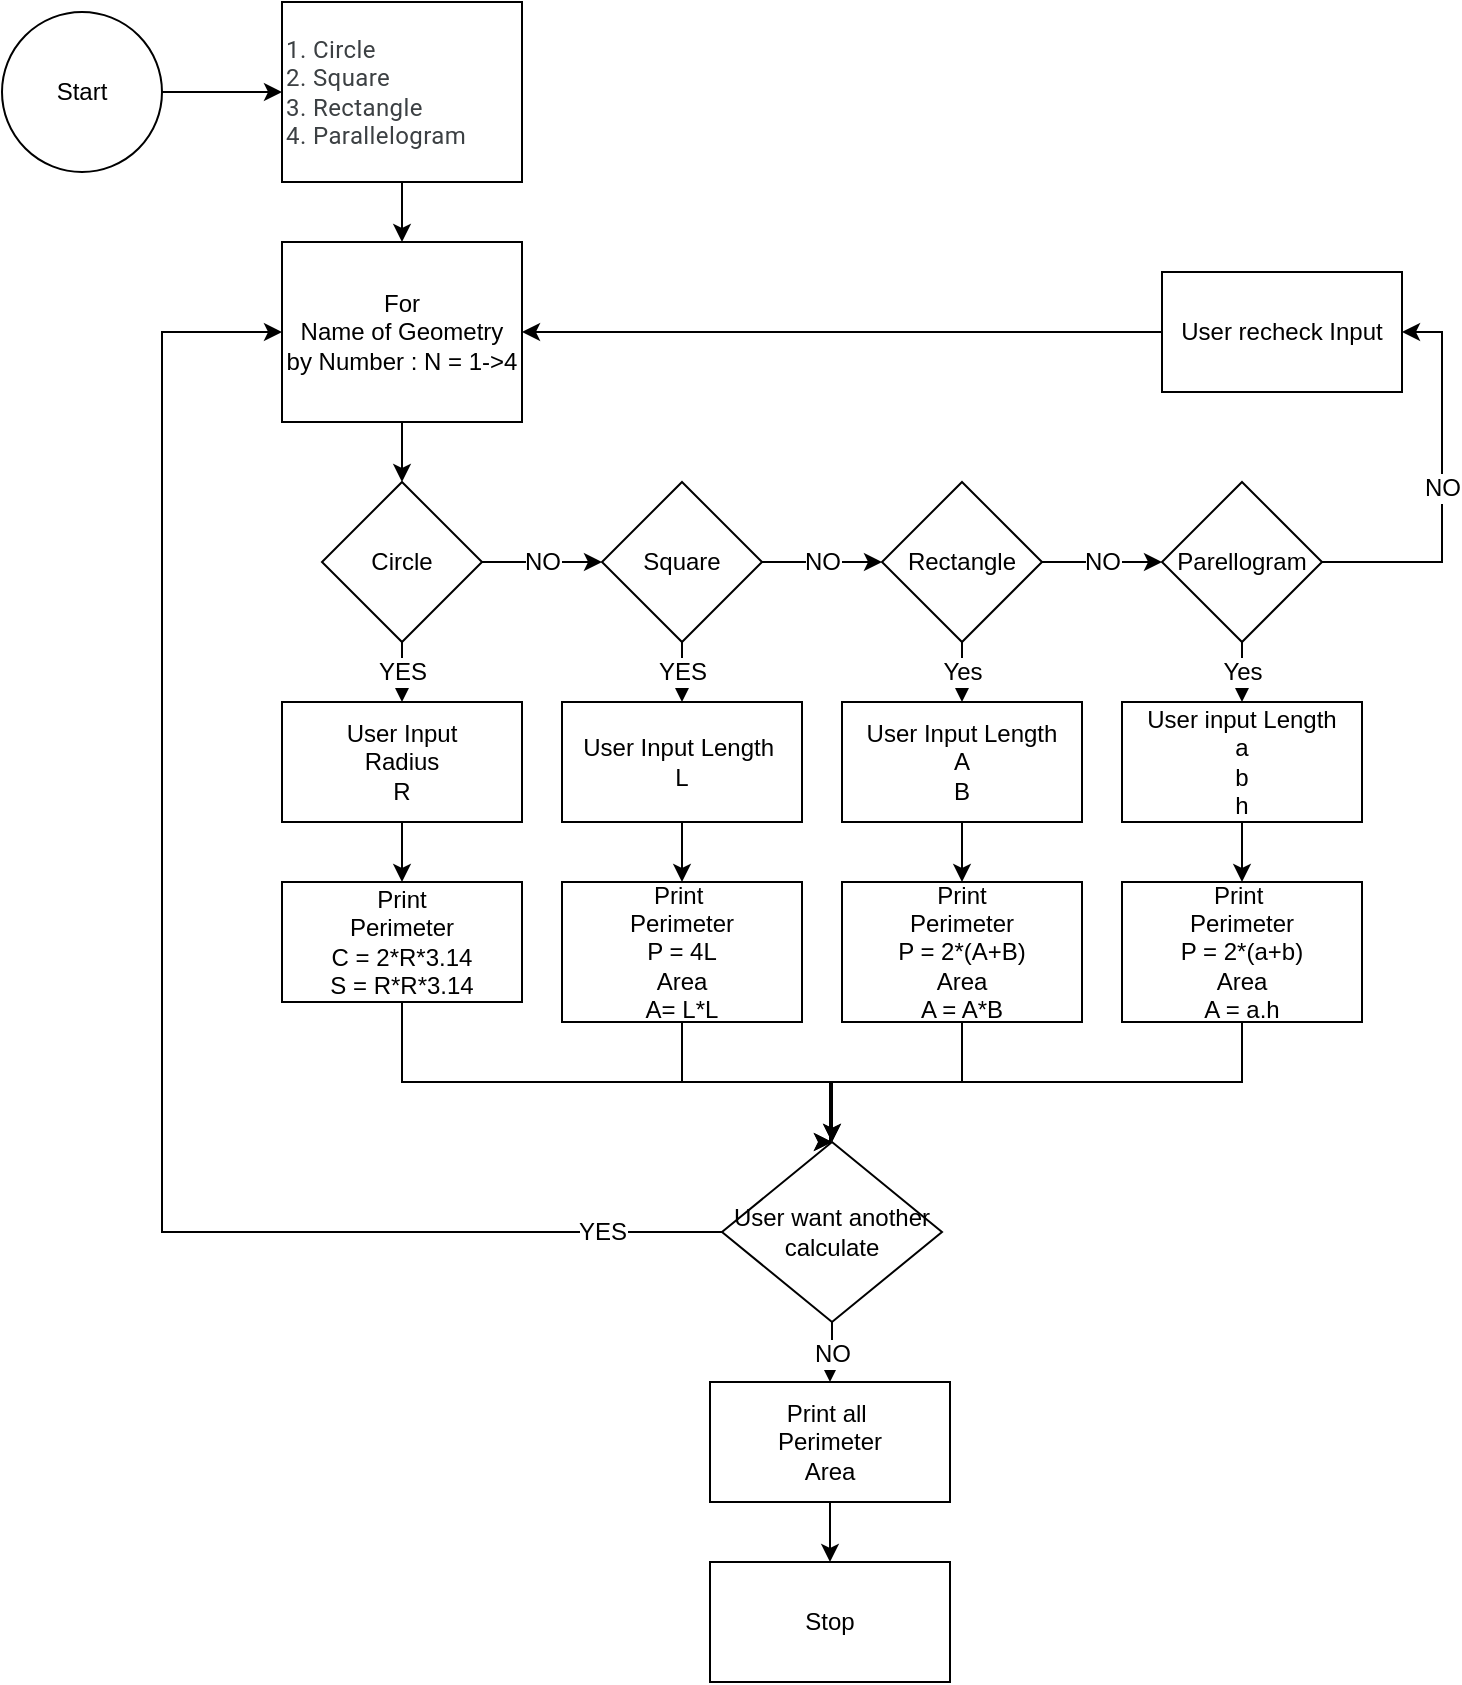 <mxfile version="13.8.7" type="github">
  <diagram id="C5RBs43oDa-KdzZeNtuy" name="Page-1">
    <mxGraphModel dx="866" dy="522" grid="1" gridSize="10" guides="1" tooltips="1" connect="1" arrows="1" fold="1" page="1" pageScale="1" pageWidth="827" pageHeight="1169" math="0" shadow="0">
      <root>
        <mxCell id="WIyWlLk6GJQsqaUBKTNV-0" />
        <mxCell id="WIyWlLk6GJQsqaUBKTNV-1" parent="WIyWlLk6GJQsqaUBKTNV-0" />
        <mxCell id="SzNEzdbq35BOsvhFyTJQ-2" value="" style="edgeStyle=orthogonalEdgeStyle;rounded=0;orthogonalLoop=1;jettySize=auto;html=1;fontSize=12;" edge="1" parent="WIyWlLk6GJQsqaUBKTNV-1" source="SzNEzdbq35BOsvhFyTJQ-0" target="SzNEzdbq35BOsvhFyTJQ-1">
          <mxGeometry relative="1" as="geometry" />
        </mxCell>
        <mxCell id="SzNEzdbq35BOsvhFyTJQ-0" value="Start" style="ellipse;whiteSpace=wrap;html=1;aspect=fixed;fontSize=12;" vertex="1" parent="WIyWlLk6GJQsqaUBKTNV-1">
          <mxGeometry y="5" width="80" height="80" as="geometry" />
        </mxCell>
        <mxCell id="SzNEzdbq35BOsvhFyTJQ-4" value="" style="edgeStyle=orthogonalEdgeStyle;rounded=0;orthogonalLoop=1;jettySize=auto;html=1;fontSize=12;" edge="1" parent="WIyWlLk6GJQsqaUBKTNV-1" source="SzNEzdbq35BOsvhFyTJQ-1" target="SzNEzdbq35BOsvhFyTJQ-3">
          <mxGeometry relative="1" as="geometry" />
        </mxCell>
        <mxCell id="SzNEzdbq35BOsvhFyTJQ-1" value="&lt;span style=&quot;color: rgb(60 , 64 , 67) ; font-family: &amp;#34;roboto&amp;#34; , &amp;#34;arial&amp;#34; , sans-serif ; font-size: 12px ; letter-spacing: 0.2px&quot;&gt;1. Circle&lt;br style=&quot;font-size: 12px&quot;&gt;2. Square &lt;br&gt;3. Rectangle &lt;br&gt;4. Parallelogram&lt;/span&gt;" style="whiteSpace=wrap;html=1;fontSize=12;align=left;" vertex="1" parent="WIyWlLk6GJQsqaUBKTNV-1">
          <mxGeometry x="140" width="120" height="90" as="geometry" />
        </mxCell>
        <mxCell id="SzNEzdbq35BOsvhFyTJQ-43" style="edgeStyle=orthogonalEdgeStyle;rounded=0;orthogonalLoop=1;jettySize=auto;html=1;entryX=0.5;entryY=0;entryDx=0;entryDy=0;fontSize=12;" edge="1" parent="WIyWlLk6GJQsqaUBKTNV-1" source="SzNEzdbq35BOsvhFyTJQ-3" target="SzNEzdbq35BOsvhFyTJQ-9">
          <mxGeometry relative="1" as="geometry" />
        </mxCell>
        <mxCell id="SzNEzdbq35BOsvhFyTJQ-3" value="For&lt;br&gt;Name of Geometry&lt;br&gt;by Number : N = 1-&amp;gt;4" style="whiteSpace=wrap;html=1;" vertex="1" parent="WIyWlLk6GJQsqaUBKTNV-1">
          <mxGeometry x="140" y="120" width="120" height="90" as="geometry" />
        </mxCell>
        <mxCell id="SzNEzdbq35BOsvhFyTJQ-14" value="YES" style="edgeStyle=orthogonalEdgeStyle;rounded=0;orthogonalLoop=1;jettySize=auto;html=1;fontSize=12;" edge="1" parent="WIyWlLk6GJQsqaUBKTNV-1" source="SzNEzdbq35BOsvhFyTJQ-9" target="SzNEzdbq35BOsvhFyTJQ-13">
          <mxGeometry relative="1" as="geometry" />
        </mxCell>
        <mxCell id="SzNEzdbq35BOsvhFyTJQ-18" value="NO" style="edgeStyle=orthogonalEdgeStyle;rounded=0;orthogonalLoop=1;jettySize=auto;html=1;fontSize=12;" edge="1" parent="WIyWlLk6GJQsqaUBKTNV-1" source="SzNEzdbq35BOsvhFyTJQ-9" target="SzNEzdbq35BOsvhFyTJQ-17">
          <mxGeometry relative="1" as="geometry" />
        </mxCell>
        <mxCell id="SzNEzdbq35BOsvhFyTJQ-9" value="Circle" style="rhombus;whiteSpace=wrap;html=1;" vertex="1" parent="WIyWlLk6GJQsqaUBKTNV-1">
          <mxGeometry x="160" y="240" width="80" height="80" as="geometry" />
        </mxCell>
        <mxCell id="SzNEzdbq35BOsvhFyTJQ-16" value="" style="edgeStyle=orthogonalEdgeStyle;rounded=0;orthogonalLoop=1;jettySize=auto;html=1;fontSize=12;" edge="1" parent="WIyWlLk6GJQsqaUBKTNV-1" source="SzNEzdbq35BOsvhFyTJQ-13" target="SzNEzdbq35BOsvhFyTJQ-15">
          <mxGeometry relative="1" as="geometry" />
        </mxCell>
        <mxCell id="SzNEzdbq35BOsvhFyTJQ-13" value="User Input &lt;br&gt;Radius&lt;br&gt;R" style="whiteSpace=wrap;html=1;" vertex="1" parent="WIyWlLk6GJQsqaUBKTNV-1">
          <mxGeometry x="140" y="350" width="120" height="60" as="geometry" />
        </mxCell>
        <mxCell id="SzNEzdbq35BOsvhFyTJQ-50" style="edgeStyle=orthogonalEdgeStyle;rounded=0;orthogonalLoop=1;jettySize=auto;html=1;entryX=0.5;entryY=0;entryDx=0;entryDy=0;fontSize=12;" edge="1" parent="WIyWlLk6GJQsqaUBKTNV-1" source="SzNEzdbq35BOsvhFyTJQ-15" target="SzNEzdbq35BOsvhFyTJQ-47">
          <mxGeometry relative="1" as="geometry">
            <Array as="points">
              <mxPoint x="200" y="540" />
              <mxPoint x="414" y="540" />
            </Array>
          </mxGeometry>
        </mxCell>
        <mxCell id="SzNEzdbq35BOsvhFyTJQ-15" value="Print &lt;br&gt;Perimeter&lt;br&gt;C = 2*R*3.14&lt;br&gt;S = R*R*3.14" style="whiteSpace=wrap;html=1;" vertex="1" parent="WIyWlLk6GJQsqaUBKTNV-1">
          <mxGeometry x="140" y="440" width="120" height="60" as="geometry" />
        </mxCell>
        <mxCell id="SzNEzdbq35BOsvhFyTJQ-20" value="YES" style="edgeStyle=orthogonalEdgeStyle;rounded=0;orthogonalLoop=1;jettySize=auto;html=1;fontSize=12;" edge="1" parent="WIyWlLk6GJQsqaUBKTNV-1" source="SzNEzdbq35BOsvhFyTJQ-17" target="SzNEzdbq35BOsvhFyTJQ-19">
          <mxGeometry relative="1" as="geometry" />
        </mxCell>
        <mxCell id="SzNEzdbq35BOsvhFyTJQ-24" value="NO" style="edgeStyle=orthogonalEdgeStyle;rounded=0;orthogonalLoop=1;jettySize=auto;html=1;fontSize=12;" edge="1" parent="WIyWlLk6GJQsqaUBKTNV-1" source="SzNEzdbq35BOsvhFyTJQ-17" target="SzNEzdbq35BOsvhFyTJQ-23">
          <mxGeometry relative="1" as="geometry" />
        </mxCell>
        <mxCell id="SzNEzdbq35BOsvhFyTJQ-17" value="Square" style="rhombus;whiteSpace=wrap;html=1;" vertex="1" parent="WIyWlLk6GJQsqaUBKTNV-1">
          <mxGeometry x="300" y="240" width="80" height="80" as="geometry" />
        </mxCell>
        <mxCell id="SzNEzdbq35BOsvhFyTJQ-22" value="" style="edgeStyle=orthogonalEdgeStyle;rounded=0;orthogonalLoop=1;jettySize=auto;html=1;fontSize=12;" edge="1" parent="WIyWlLk6GJQsqaUBKTNV-1" source="SzNEzdbq35BOsvhFyTJQ-19" target="SzNEzdbq35BOsvhFyTJQ-21">
          <mxGeometry relative="1" as="geometry" />
        </mxCell>
        <mxCell id="SzNEzdbq35BOsvhFyTJQ-19" value="User Input Length&amp;nbsp;&lt;br&gt;L" style="whiteSpace=wrap;html=1;" vertex="1" parent="WIyWlLk6GJQsqaUBKTNV-1">
          <mxGeometry x="280" y="350" width="120" height="60" as="geometry" />
        </mxCell>
        <mxCell id="SzNEzdbq35BOsvhFyTJQ-48" value="" style="edgeStyle=orthogonalEdgeStyle;rounded=0;orthogonalLoop=1;jettySize=auto;html=1;fontSize=12;" edge="1" parent="WIyWlLk6GJQsqaUBKTNV-1" source="SzNEzdbq35BOsvhFyTJQ-21" target="SzNEzdbq35BOsvhFyTJQ-47">
          <mxGeometry relative="1" as="geometry" />
        </mxCell>
        <mxCell id="SzNEzdbq35BOsvhFyTJQ-21" value="Print&amp;nbsp; &lt;br&gt;Perimeter&lt;br&gt;P = 4L&lt;br&gt;Area&lt;br&gt;A= L*L" style="whiteSpace=wrap;html=1;" vertex="1" parent="WIyWlLk6GJQsqaUBKTNV-1">
          <mxGeometry x="280" y="440" width="120" height="70" as="geometry" />
        </mxCell>
        <mxCell id="SzNEzdbq35BOsvhFyTJQ-26" value="Yes" style="edgeStyle=orthogonalEdgeStyle;rounded=0;orthogonalLoop=1;jettySize=auto;html=1;fontSize=12;" edge="1" parent="WIyWlLk6GJQsqaUBKTNV-1" source="SzNEzdbq35BOsvhFyTJQ-23" target="SzNEzdbq35BOsvhFyTJQ-25">
          <mxGeometry relative="1" as="geometry" />
        </mxCell>
        <mxCell id="SzNEzdbq35BOsvhFyTJQ-30" value="NO" style="edgeStyle=orthogonalEdgeStyle;rounded=0;orthogonalLoop=1;jettySize=auto;html=1;fontSize=12;" edge="1" parent="WIyWlLk6GJQsqaUBKTNV-1" source="SzNEzdbq35BOsvhFyTJQ-23" target="SzNEzdbq35BOsvhFyTJQ-29">
          <mxGeometry relative="1" as="geometry" />
        </mxCell>
        <mxCell id="SzNEzdbq35BOsvhFyTJQ-23" value="Rectangle" style="rhombus;whiteSpace=wrap;html=1;" vertex="1" parent="WIyWlLk6GJQsqaUBKTNV-1">
          <mxGeometry x="440" y="240" width="80" height="80" as="geometry" />
        </mxCell>
        <mxCell id="SzNEzdbq35BOsvhFyTJQ-28" value="" style="edgeStyle=orthogonalEdgeStyle;rounded=0;orthogonalLoop=1;jettySize=auto;html=1;fontSize=12;" edge="1" parent="WIyWlLk6GJQsqaUBKTNV-1" source="SzNEzdbq35BOsvhFyTJQ-25" target="SzNEzdbq35BOsvhFyTJQ-27">
          <mxGeometry relative="1" as="geometry" />
        </mxCell>
        <mxCell id="SzNEzdbq35BOsvhFyTJQ-25" value="User Input Length&lt;br&gt;A&lt;br&gt;B" style="whiteSpace=wrap;html=1;" vertex="1" parent="WIyWlLk6GJQsqaUBKTNV-1">
          <mxGeometry x="420" y="350" width="120" height="60" as="geometry" />
        </mxCell>
        <mxCell id="SzNEzdbq35BOsvhFyTJQ-49" style="edgeStyle=orthogonalEdgeStyle;rounded=0;orthogonalLoop=1;jettySize=auto;html=1;entryX=0.5;entryY=0;entryDx=0;entryDy=0;fontSize=12;" edge="1" parent="WIyWlLk6GJQsqaUBKTNV-1" source="SzNEzdbq35BOsvhFyTJQ-27" target="SzNEzdbq35BOsvhFyTJQ-47">
          <mxGeometry relative="1" as="geometry" />
        </mxCell>
        <mxCell id="SzNEzdbq35BOsvhFyTJQ-27" value="&amp;nbsp;Print&amp;nbsp;&lt;br&gt;Perimeter&lt;br&gt;P = 2*(A+B)&lt;br&gt;Area&lt;br&gt;A = A*B" style="whiteSpace=wrap;html=1;" vertex="1" parent="WIyWlLk6GJQsqaUBKTNV-1">
          <mxGeometry x="420" y="440" width="120" height="70" as="geometry" />
        </mxCell>
        <mxCell id="SzNEzdbq35BOsvhFyTJQ-32" value="Yes" style="edgeStyle=orthogonalEdgeStyle;rounded=0;orthogonalLoop=1;jettySize=auto;html=1;fontSize=12;" edge="1" parent="WIyWlLk6GJQsqaUBKTNV-1" source="SzNEzdbq35BOsvhFyTJQ-29" target="SzNEzdbq35BOsvhFyTJQ-31">
          <mxGeometry relative="1" as="geometry" />
        </mxCell>
        <mxCell id="SzNEzdbq35BOsvhFyTJQ-45" value="NO" style="edgeStyle=orthogonalEdgeStyle;rounded=0;orthogonalLoop=1;jettySize=auto;html=1;entryX=1;entryY=0.5;entryDx=0;entryDy=0;fontSize=12;" edge="1" parent="WIyWlLk6GJQsqaUBKTNV-1" source="SzNEzdbq35BOsvhFyTJQ-29" target="SzNEzdbq35BOsvhFyTJQ-35">
          <mxGeometry relative="1" as="geometry">
            <Array as="points">
              <mxPoint x="720" y="280" />
              <mxPoint x="720" y="165" />
            </Array>
          </mxGeometry>
        </mxCell>
        <mxCell id="SzNEzdbq35BOsvhFyTJQ-29" value="Parellogram" style="rhombus;whiteSpace=wrap;html=1;" vertex="1" parent="WIyWlLk6GJQsqaUBKTNV-1">
          <mxGeometry x="580" y="240" width="80" height="80" as="geometry" />
        </mxCell>
        <mxCell id="SzNEzdbq35BOsvhFyTJQ-34" value="" style="edgeStyle=orthogonalEdgeStyle;rounded=0;orthogonalLoop=1;jettySize=auto;html=1;fontSize=12;" edge="1" parent="WIyWlLk6GJQsqaUBKTNV-1" source="SzNEzdbq35BOsvhFyTJQ-31" target="SzNEzdbq35BOsvhFyTJQ-33">
          <mxGeometry relative="1" as="geometry" />
        </mxCell>
        <mxCell id="SzNEzdbq35BOsvhFyTJQ-31" value="User input Length&lt;br&gt;a&lt;br&gt;b&lt;br&gt;h" style="whiteSpace=wrap;html=1;" vertex="1" parent="WIyWlLk6GJQsqaUBKTNV-1">
          <mxGeometry x="560" y="350" width="120" height="60" as="geometry" />
        </mxCell>
        <mxCell id="SzNEzdbq35BOsvhFyTJQ-51" style="edgeStyle=orthogonalEdgeStyle;rounded=0;orthogonalLoop=1;jettySize=auto;html=1;entryX=0.5;entryY=0;entryDx=0;entryDy=0;fontSize=12;" edge="1" parent="WIyWlLk6GJQsqaUBKTNV-1" source="SzNEzdbq35BOsvhFyTJQ-33" target="SzNEzdbq35BOsvhFyTJQ-47">
          <mxGeometry relative="1" as="geometry">
            <Array as="points">
              <mxPoint x="620" y="540" />
              <mxPoint x="414" y="540" />
            </Array>
          </mxGeometry>
        </mxCell>
        <mxCell id="SzNEzdbq35BOsvhFyTJQ-33" value="Print&amp;nbsp;&lt;br&gt;Perimeter&lt;br&gt;P = 2*(a+b)&lt;br&gt;Area&lt;br&gt;A = a.h" style="whiteSpace=wrap;html=1;" vertex="1" parent="WIyWlLk6GJQsqaUBKTNV-1">
          <mxGeometry x="560" y="440" width="120" height="70" as="geometry" />
        </mxCell>
        <mxCell id="SzNEzdbq35BOsvhFyTJQ-46" style="edgeStyle=orthogonalEdgeStyle;rounded=0;orthogonalLoop=1;jettySize=auto;html=1;entryX=1;entryY=0.5;entryDx=0;entryDy=0;fontSize=12;" edge="1" parent="WIyWlLk6GJQsqaUBKTNV-1" source="SzNEzdbq35BOsvhFyTJQ-35" target="SzNEzdbq35BOsvhFyTJQ-3">
          <mxGeometry relative="1" as="geometry" />
        </mxCell>
        <mxCell id="SzNEzdbq35BOsvhFyTJQ-35" value="User recheck Input" style="whiteSpace=wrap;html=1;" vertex="1" parent="WIyWlLk6GJQsqaUBKTNV-1">
          <mxGeometry x="580" y="135" width="120" height="60" as="geometry" />
        </mxCell>
        <mxCell id="SzNEzdbq35BOsvhFyTJQ-53" value="NO" style="edgeStyle=orthogonalEdgeStyle;rounded=0;orthogonalLoop=1;jettySize=auto;html=1;fontSize=12;" edge="1" parent="WIyWlLk6GJQsqaUBKTNV-1" source="SzNEzdbq35BOsvhFyTJQ-47" target="SzNEzdbq35BOsvhFyTJQ-52">
          <mxGeometry relative="1" as="geometry" />
        </mxCell>
        <mxCell id="SzNEzdbq35BOsvhFyTJQ-56" value="YES" style="edgeStyle=orthogonalEdgeStyle;rounded=0;orthogonalLoop=1;jettySize=auto;html=1;entryX=0;entryY=0.5;entryDx=0;entryDy=0;fontSize=12;" edge="1" parent="WIyWlLk6GJQsqaUBKTNV-1" source="SzNEzdbq35BOsvhFyTJQ-47" target="SzNEzdbq35BOsvhFyTJQ-3">
          <mxGeometry x="-0.848" relative="1" as="geometry">
            <Array as="points">
              <mxPoint x="80" y="615" />
              <mxPoint x="80" y="165" />
            </Array>
            <mxPoint as="offset" />
          </mxGeometry>
        </mxCell>
        <mxCell id="SzNEzdbq35BOsvhFyTJQ-47" value="User want another calculate" style="rhombus;whiteSpace=wrap;html=1;" vertex="1" parent="WIyWlLk6GJQsqaUBKTNV-1">
          <mxGeometry x="360" y="570" width="110" height="90" as="geometry" />
        </mxCell>
        <mxCell id="SzNEzdbq35BOsvhFyTJQ-55" value="" style="edgeStyle=orthogonalEdgeStyle;rounded=0;orthogonalLoop=1;jettySize=auto;html=1;fontSize=12;" edge="1" parent="WIyWlLk6GJQsqaUBKTNV-1" source="SzNEzdbq35BOsvhFyTJQ-52" target="SzNEzdbq35BOsvhFyTJQ-54">
          <mxGeometry relative="1" as="geometry" />
        </mxCell>
        <mxCell id="SzNEzdbq35BOsvhFyTJQ-52" value="Print all&amp;nbsp;&lt;br&gt;Perimeter&lt;br&gt;Area" style="whiteSpace=wrap;html=1;" vertex="1" parent="WIyWlLk6GJQsqaUBKTNV-1">
          <mxGeometry x="354" y="690" width="120" height="60" as="geometry" />
        </mxCell>
        <mxCell id="SzNEzdbq35BOsvhFyTJQ-54" value="Stop" style="whiteSpace=wrap;html=1;" vertex="1" parent="WIyWlLk6GJQsqaUBKTNV-1">
          <mxGeometry x="354" y="780" width="120" height="60" as="geometry" />
        </mxCell>
      </root>
    </mxGraphModel>
  </diagram>
</mxfile>
